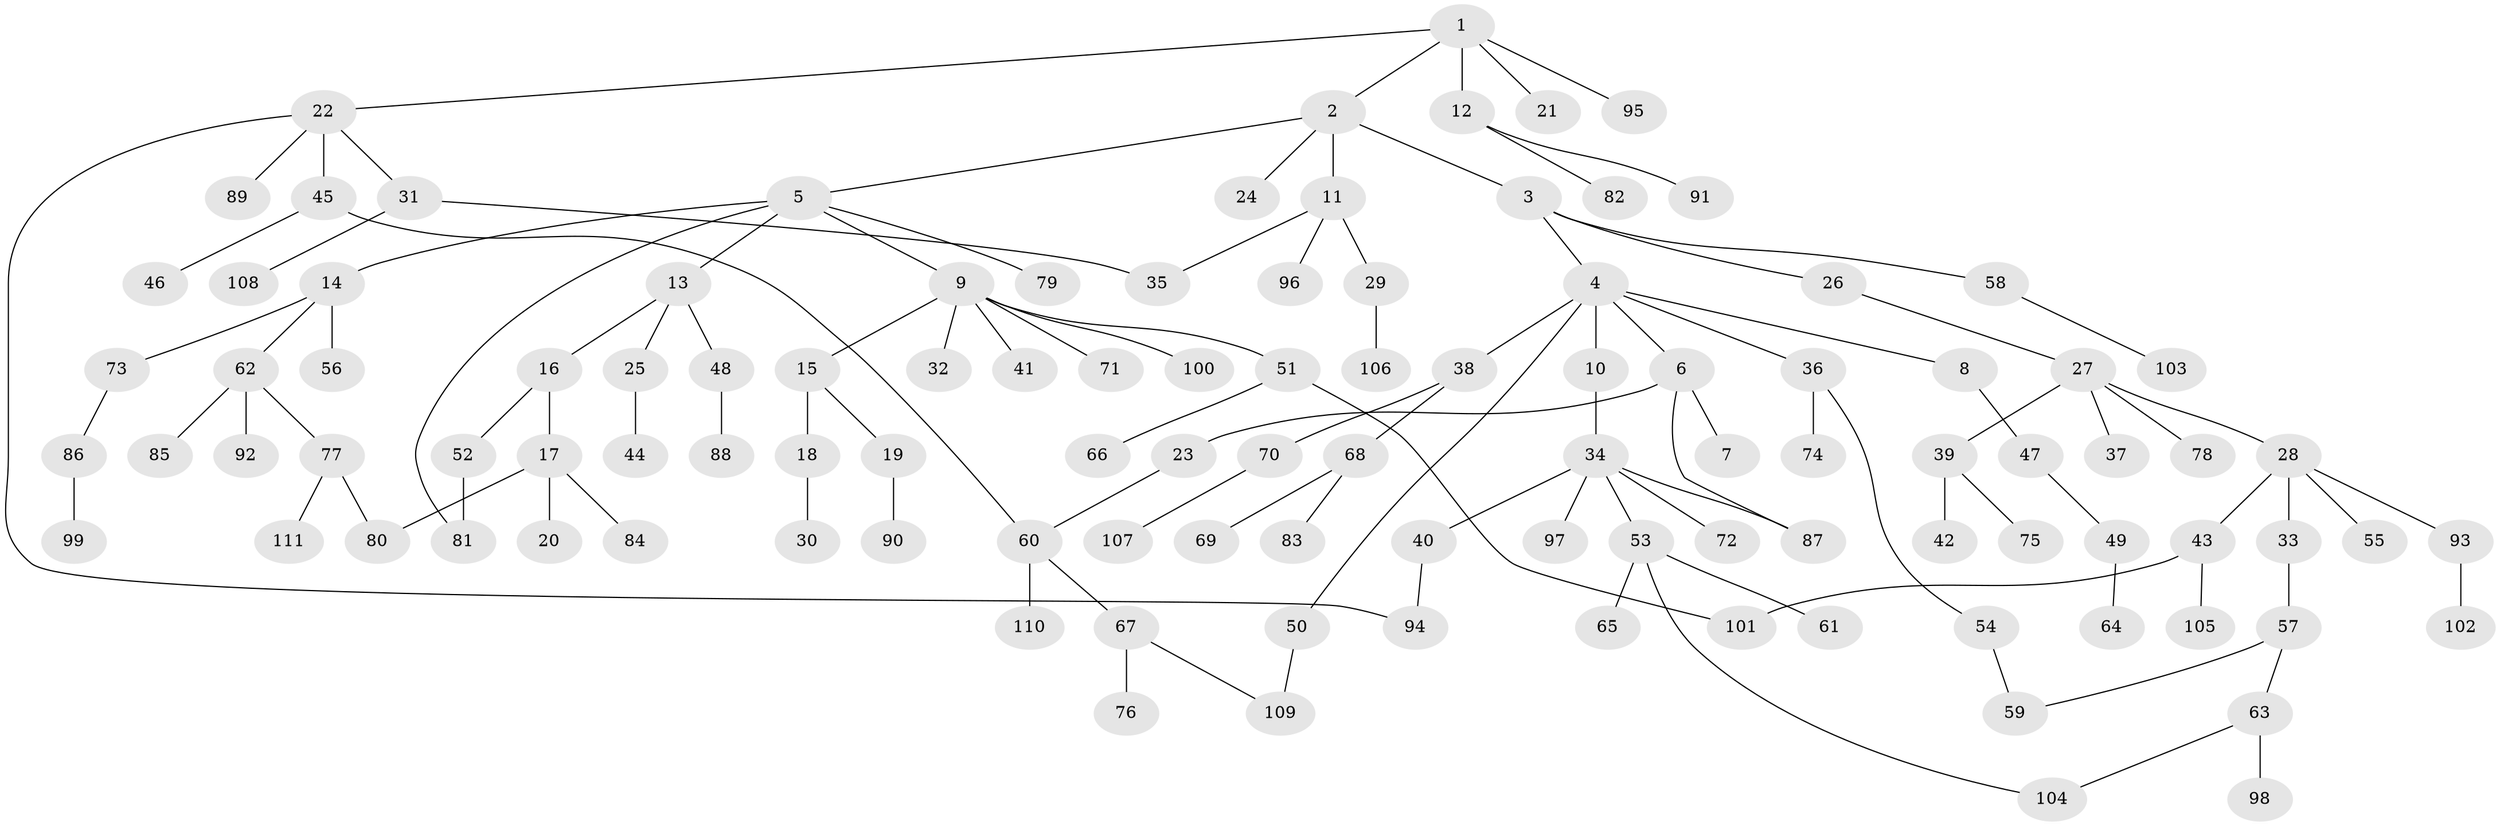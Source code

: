 // Generated by graph-tools (version 1.1) at 2025/34/03/09/25 02:34:11]
// undirected, 111 vertices, 120 edges
graph export_dot {
graph [start="1"]
  node [color=gray90,style=filled];
  1;
  2;
  3;
  4;
  5;
  6;
  7;
  8;
  9;
  10;
  11;
  12;
  13;
  14;
  15;
  16;
  17;
  18;
  19;
  20;
  21;
  22;
  23;
  24;
  25;
  26;
  27;
  28;
  29;
  30;
  31;
  32;
  33;
  34;
  35;
  36;
  37;
  38;
  39;
  40;
  41;
  42;
  43;
  44;
  45;
  46;
  47;
  48;
  49;
  50;
  51;
  52;
  53;
  54;
  55;
  56;
  57;
  58;
  59;
  60;
  61;
  62;
  63;
  64;
  65;
  66;
  67;
  68;
  69;
  70;
  71;
  72;
  73;
  74;
  75;
  76;
  77;
  78;
  79;
  80;
  81;
  82;
  83;
  84;
  85;
  86;
  87;
  88;
  89;
  90;
  91;
  92;
  93;
  94;
  95;
  96;
  97;
  98;
  99;
  100;
  101;
  102;
  103;
  104;
  105;
  106;
  107;
  108;
  109;
  110;
  111;
  1 -- 2;
  1 -- 12;
  1 -- 21;
  1 -- 22;
  1 -- 95;
  2 -- 3;
  2 -- 5;
  2 -- 11;
  2 -- 24;
  3 -- 4;
  3 -- 26;
  3 -- 58;
  4 -- 6;
  4 -- 8;
  4 -- 10;
  4 -- 36;
  4 -- 38;
  4 -- 50;
  5 -- 9;
  5 -- 13;
  5 -- 14;
  5 -- 79;
  5 -- 81;
  6 -- 7;
  6 -- 23;
  6 -- 87;
  8 -- 47;
  9 -- 15;
  9 -- 32;
  9 -- 41;
  9 -- 51;
  9 -- 71;
  9 -- 100;
  10 -- 34;
  11 -- 29;
  11 -- 35;
  11 -- 96;
  12 -- 82;
  12 -- 91;
  13 -- 16;
  13 -- 25;
  13 -- 48;
  14 -- 56;
  14 -- 62;
  14 -- 73;
  15 -- 18;
  15 -- 19;
  16 -- 17;
  16 -- 52;
  17 -- 20;
  17 -- 84;
  17 -- 80;
  18 -- 30;
  19 -- 90;
  22 -- 31;
  22 -- 45;
  22 -- 89;
  22 -- 94;
  23 -- 60;
  25 -- 44;
  26 -- 27;
  27 -- 28;
  27 -- 37;
  27 -- 39;
  27 -- 78;
  28 -- 33;
  28 -- 43;
  28 -- 55;
  28 -- 93;
  29 -- 106;
  31 -- 108;
  31 -- 35;
  33 -- 57;
  34 -- 40;
  34 -- 53;
  34 -- 72;
  34 -- 97;
  34 -- 87;
  36 -- 54;
  36 -- 74;
  38 -- 68;
  38 -- 70;
  39 -- 42;
  39 -- 75;
  40 -- 94;
  43 -- 101;
  43 -- 105;
  45 -- 46;
  45 -- 60;
  47 -- 49;
  48 -- 88;
  49 -- 64;
  50 -- 109;
  51 -- 66;
  51 -- 101;
  52 -- 81;
  53 -- 61;
  53 -- 65;
  53 -- 104;
  54 -- 59;
  57 -- 59;
  57 -- 63;
  58 -- 103;
  60 -- 67;
  60 -- 110;
  62 -- 77;
  62 -- 85;
  62 -- 92;
  63 -- 98;
  63 -- 104;
  67 -- 76;
  67 -- 109;
  68 -- 69;
  68 -- 83;
  70 -- 107;
  73 -- 86;
  77 -- 80;
  77 -- 111;
  86 -- 99;
  93 -- 102;
}
